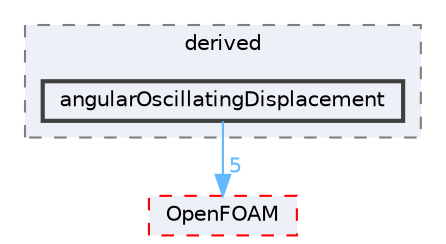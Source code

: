 digraph "src/fvMotionSolver/pointPatchFields/derived/angularOscillatingDisplacement"
{
 // LATEX_PDF_SIZE
  bgcolor="transparent";
  edge [fontname=Helvetica,fontsize=10,labelfontname=Helvetica,labelfontsize=10];
  node [fontname=Helvetica,fontsize=10,shape=box,height=0.2,width=0.4];
  compound=true
  subgraph clusterdir_afe439a792340c5c5371397d2612bb80 {
    graph [ bgcolor="#edf0f7", pencolor="grey50", label="derived", fontname=Helvetica,fontsize=10 style="filled,dashed", URL="dir_afe439a792340c5c5371397d2612bb80.html",tooltip=""]
  dir_4baeee704f76be3cc57631bde6143ba4 [label="angularOscillatingDisplacement", fillcolor="#edf0f7", color="grey25", style="filled,bold", URL="dir_4baeee704f76be3cc57631bde6143ba4.html",tooltip=""];
  }
  dir_c5473ff19b20e6ec4dfe5c310b3778a8 [label="OpenFOAM", fillcolor="#edf0f7", color="red", style="filled,dashed", URL="dir_c5473ff19b20e6ec4dfe5c310b3778a8.html",tooltip=""];
  dir_4baeee704f76be3cc57631bde6143ba4->dir_c5473ff19b20e6ec4dfe5c310b3778a8 [headlabel="5", labeldistance=1.5 headhref="dir_000105_002695.html" href="dir_000105_002695.html" color="steelblue1" fontcolor="steelblue1"];
}
